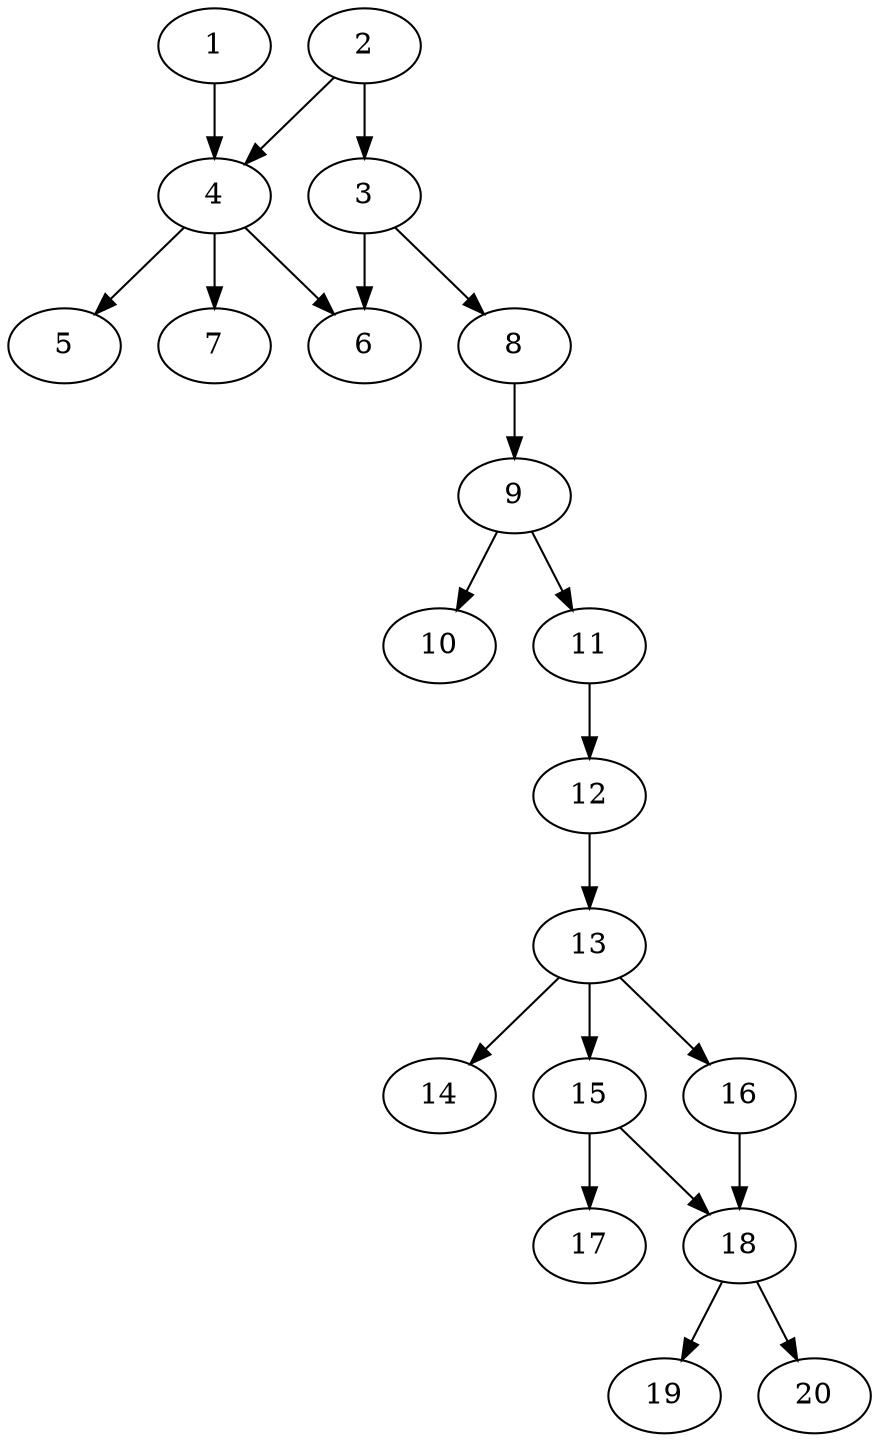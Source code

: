 // DAG automatically generated by daggen at Sat Jul 27 15:35:52 2019
// ./daggen --dot -n 20 --ccr 0.4 --fat 0.4 --regular 0.5 --density 0.6 --mindata 5242880 --maxdata 52428800 
digraph G {
  1 [size="94653440", alpha="0.17", expect_size="37861376"] 
  1 -> 4 [size ="37861376"]
  2 [size="22384640", alpha="0.20", expect_size="8953856"] 
  2 -> 3 [size ="8953856"]
  2 -> 4 [size ="8953856"]
  3 [size="125196800", alpha="0.19", expect_size="50078720"] 
  3 -> 6 [size ="50078720"]
  3 -> 8 [size ="50078720"]
  4 [size="99914240", alpha="0.11", expect_size="39965696"] 
  4 -> 5 [size ="39965696"]
  4 -> 6 [size ="39965696"]
  4 -> 7 [size ="39965696"]
  5 [size="40286720", alpha="0.20", expect_size="16114688"] 
  6 [size="30284800", alpha="0.14", expect_size="12113920"] 
  7 [size="124654080", alpha="0.02", expect_size="49861632"] 
  8 [size="30837760", alpha="0.02", expect_size="12335104"] 
  8 -> 9 [size ="12335104"]
  9 [size="44892160", alpha="0.03", expect_size="17956864"] 
  9 -> 10 [size ="17956864"]
  9 -> 11 [size ="17956864"]
  10 [size="46220800", alpha="0.12", expect_size="18488320"] 
  11 [size="111825920", alpha="0.18", expect_size="44730368"] 
  11 -> 12 [size ="44730368"]
  12 [size="94686720", alpha="0.17", expect_size="37874688"] 
  12 -> 13 [size ="37874688"]
  13 [size="92610560", alpha="0.16", expect_size="37044224"] 
  13 -> 14 [size ="37044224"]
  13 -> 15 [size ="37044224"]
  13 -> 16 [size ="37044224"]
  14 [size="88069120", alpha="0.00", expect_size="35227648"] 
  15 [size="32414720", alpha="0.11", expect_size="12965888"] 
  15 -> 17 [size ="12965888"]
  15 -> 18 [size ="12965888"]
  16 [size="29731840", alpha="0.19", expect_size="11892736"] 
  16 -> 18 [size ="11892736"]
  17 [size="115095040", alpha="0.16", expect_size="46038016"] 
  18 [size="128801280", alpha="0.19", expect_size="51520512"] 
  18 -> 19 [size ="51520512"]
  18 -> 20 [size ="51520512"]
  19 [size="21765120", alpha="0.10", expect_size="8706048"] 
  20 [size="37122560", alpha="0.16", expect_size="14849024"] 
}
